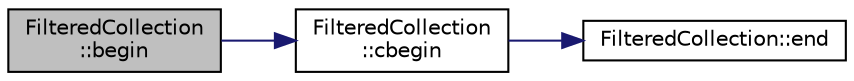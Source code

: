 digraph "FilteredCollection::begin"
{
 // INTERACTIVE_SVG=YES
  edge [fontname="Helvetica",fontsize="10",labelfontname="Helvetica",labelfontsize="10"];
  node [fontname="Helvetica",fontsize="10",shape=record];
  rankdir="LR";
  Node7 [label="FilteredCollection\l::begin",height=0.2,width=0.4,color="black", fillcolor="grey75", style="filled", fontcolor="black"];
  Node7 -> Node8 [color="midnightblue",fontsize="10",style="solid",fontname="Helvetica"];
  Node8 [label="FilteredCollection\l::cbegin",height=0.2,width=0.4,color="black", fillcolor="white", style="filled",URL="$class_filtered_collection.html#a3a7d68dc743ab18b109842441312583b"];
  Node8 -> Node9 [color="midnightblue",fontsize="10",style="solid",fontname="Helvetica"];
  Node9 [label="FilteredCollection::end",height=0.2,width=0.4,color="black", fillcolor="white", style="filled",URL="$class_filtered_collection.html#aae9f1064023bc98970dc6f8c2359d12b"];
}
